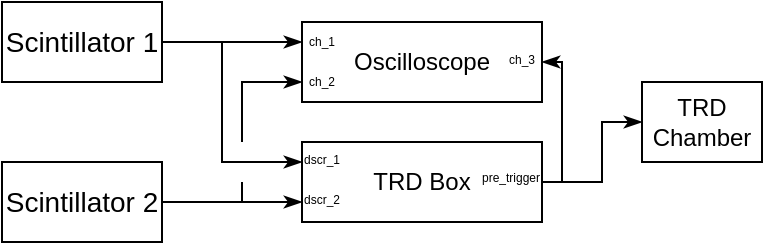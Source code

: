 <mxfile version="15.4.0" type="device"><diagram id="MmhiwkRiSr06rkUv4ZVs" name="Page-1"><mxGraphModel dx="474" dy="277" grid="1" gridSize="10" guides="1" tooltips="1" connect="1" arrows="1" fold="1" page="1" pageScale="1" pageWidth="827" pageHeight="1169" math="0" shadow="0"><root><mxCell id="0"/><mxCell id="1" parent="0"/><mxCell id="1OjNaHC_knD7DdxisY7A-1" value="&lt;font style=&quot;font-size: 14px&quot;&gt;Scintillator 1&lt;/font&gt;" style="rounded=0;whiteSpace=wrap;html=1;" vertex="1" parent="1"><mxGeometry x="80" y="160" width="80" height="40" as="geometry"/></mxCell><mxCell id="1OjNaHC_knD7DdxisY7A-2" value="&lt;font&gt;&lt;font style=&quot;font-size: 14px&quot;&gt;Scintillator 2&lt;/font&gt;&lt;br&gt;&lt;/font&gt;" style="rounded=0;whiteSpace=wrap;html=1;" vertex="1" parent="1"><mxGeometry x="80" y="240" width="80" height="40" as="geometry"/></mxCell><mxCell id="1OjNaHC_knD7DdxisY7A-5" value="" style="endArrow=classicThin;html=1;rounded=0;edgeStyle=elbowEdgeStyle;endFill=1;" edge="1" parent="1"><mxGeometry width="50" height="50" relative="1" as="geometry"><mxPoint x="160" y="260" as="sourcePoint"/><mxPoint x="230" y="260" as="targetPoint"/></mxGeometry></mxCell><mxCell id="1OjNaHC_knD7DdxisY7A-6" value="" style="endArrow=classicThin;html=1;rounded=0;edgeStyle=elbowEdgeStyle;endFill=1;" edge="1" parent="1"><mxGeometry width="50" height="50" relative="1" as="geometry"><mxPoint x="200" y="230" as="sourcePoint"/><mxPoint x="230" y="200" as="targetPoint"/><Array as="points"><mxPoint x="200" y="230"/></Array></mxGeometry></mxCell><mxCell id="1OjNaHC_knD7DdxisY7A-7" value="" style="endArrow=classicThin;html=1;rounded=0;edgeStyle=elbowEdgeStyle;endFill=1;" edge="1" parent="1"><mxGeometry width="50" height="50" relative="1" as="geometry"><mxPoint x="160" y="180" as="sourcePoint"/><mxPoint x="230" y="180" as="targetPoint"/></mxGeometry></mxCell><mxCell id="1OjNaHC_knD7DdxisY7A-8" value="" style="endArrow=none;html=1;rounded=0;edgeStyle=elbowEdgeStyle;endFill=0;startArrow=classicThin;startFill=1;" edge="1" parent="1"><mxGeometry width="50" height="50" relative="1" as="geometry"><mxPoint x="230" y="240" as="sourcePoint"/><mxPoint x="190" y="180" as="targetPoint"/><Array as="points"><mxPoint x="190" y="200"/></Array></mxGeometry></mxCell><mxCell id="1OjNaHC_knD7DdxisY7A-9" value="" style="endArrow=none;html=1;rounded=0;edgeStyle=elbowEdgeStyle;" edge="1" parent="1"><mxGeometry width="50" height="50" relative="1" as="geometry"><mxPoint x="200" y="260" as="sourcePoint"/><mxPoint x="200" y="250" as="targetPoint"/><Array as="points"/></mxGeometry></mxCell><mxCell id="1OjNaHC_knD7DdxisY7A-13" style="edgeStyle=elbowEdgeStyle;rounded=0;orthogonalLoop=1;jettySize=auto;html=1;entryX=1;entryY=0.5;entryDx=0;entryDy=0;endArrow=classicThin;endFill=1;startArrow=none;startFill=0;" edge="1" parent="1" source="1OjNaHC_knD7DdxisY7A-11" target="1OjNaHC_knD7DdxisY7A-12"><mxGeometry relative="1" as="geometry"><Array as="points"><mxPoint x="360" y="220"/><mxPoint x="340" y="220"/><mxPoint x="370" y="250"/></Array></mxGeometry></mxCell><mxCell id="1OjNaHC_knD7DdxisY7A-11" value="TRD Box" style="whiteSpace=wrap;html=1;" vertex="1" parent="1"><mxGeometry x="230" y="230" width="120" height="40" as="geometry"/></mxCell><mxCell id="1OjNaHC_knD7DdxisY7A-12" value="Oscilloscope" style="whiteSpace=wrap;html=1;" vertex="1" parent="1"><mxGeometry x="230" y="170" width="120" height="40" as="geometry"/></mxCell><mxCell id="1OjNaHC_knD7DdxisY7A-15" value="" style="endArrow=classicThin;html=1;rounded=0;edgeStyle=elbowEdgeStyle;endFill=1;" edge="1" parent="1"><mxGeometry width="50" height="50" relative="1" as="geometry"><mxPoint x="360" y="250" as="sourcePoint"/><mxPoint x="400" y="220" as="targetPoint"/><Array as="points"><mxPoint x="380" y="240"/></Array></mxGeometry></mxCell><mxCell id="1OjNaHC_knD7DdxisY7A-16" value="&lt;span style=&quot;font-size: 6px&quot;&gt;ch_1&lt;/span&gt;" style="text;html=1;strokeColor=none;fillColor=none;align=center;verticalAlign=middle;whiteSpace=wrap;rounded=0;" vertex="1" parent="1"><mxGeometry x="230" y="175" width="20" height="5" as="geometry"/></mxCell><mxCell id="1OjNaHC_knD7DdxisY7A-17" value="&lt;span style=&quot;font-size: 6px&quot;&gt;ch_2&lt;/span&gt;" style="text;html=1;strokeColor=none;fillColor=none;align=center;verticalAlign=middle;whiteSpace=wrap;rounded=0;" vertex="1" parent="1"><mxGeometry x="230" y="195" width="20" height="5" as="geometry"/></mxCell><mxCell id="1OjNaHC_knD7DdxisY7A-19" value="&lt;span style=&quot;font-size: 6px&quot;&gt;dscr_1&lt;/span&gt;" style="text;html=1;strokeColor=none;fillColor=none;align=center;verticalAlign=middle;whiteSpace=wrap;rounded=0;" vertex="1" parent="1"><mxGeometry x="230" y="234" width="20" height="5" as="geometry"/></mxCell><mxCell id="1OjNaHC_knD7DdxisY7A-20" value="&lt;span style=&quot;font-size: 6px&quot;&gt;dscr_2&lt;/span&gt;" style="text;html=1;strokeColor=none;fillColor=none;align=center;verticalAlign=middle;whiteSpace=wrap;rounded=0;" vertex="1" parent="1"><mxGeometry x="230" y="254.5" width="20" height="5" as="geometry"/></mxCell><mxCell id="1OjNaHC_knD7DdxisY7A-21" value="&lt;span style=&quot;font-size: 6px&quot;&gt;pre_trigger&lt;br&gt;&lt;/span&gt;" style="text;html=1;strokeColor=none;fillColor=none;align=center;verticalAlign=middle;whiteSpace=wrap;rounded=0;" vertex="1" parent="1"><mxGeometry x="325" y="243" width="19" height="5" as="geometry"/></mxCell><mxCell id="1OjNaHC_knD7DdxisY7A-22" value="&lt;span style=&quot;font-size: 6px&quot;&gt;ch_3&lt;/span&gt;" style="text;html=1;strokeColor=none;fillColor=none;align=center;verticalAlign=middle;whiteSpace=wrap;rounded=0;" vertex="1" parent="1"><mxGeometry x="330" y="184.5" width="20" height="5" as="geometry"/></mxCell><mxCell id="1OjNaHC_knD7DdxisY7A-23" value="TRD Chamber" style="whiteSpace=wrap;html=1;" vertex="1" parent="1"><mxGeometry x="400" y="200" width="60" height="40" as="geometry"/></mxCell></root></mxGraphModel></diagram></mxfile>
